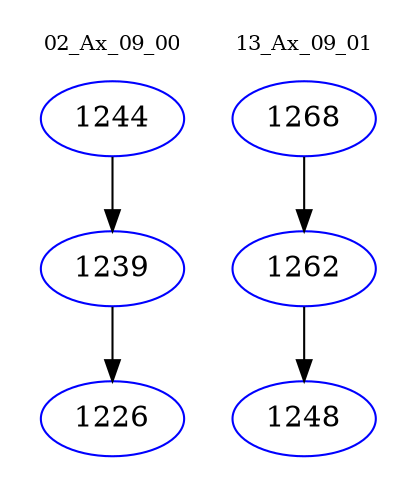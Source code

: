 digraph{
subgraph cluster_0 {
color = white
label = "02_Ax_09_00";
fontsize=10;
T0_1244 [label="1244", color="blue"]
T0_1244 -> T0_1239 [color="black"]
T0_1239 [label="1239", color="blue"]
T0_1239 -> T0_1226 [color="black"]
T0_1226 [label="1226", color="blue"]
}
subgraph cluster_1 {
color = white
label = "13_Ax_09_01";
fontsize=10;
T1_1268 [label="1268", color="blue"]
T1_1268 -> T1_1262 [color="black"]
T1_1262 [label="1262", color="blue"]
T1_1262 -> T1_1248 [color="black"]
T1_1248 [label="1248", color="blue"]
}
}
